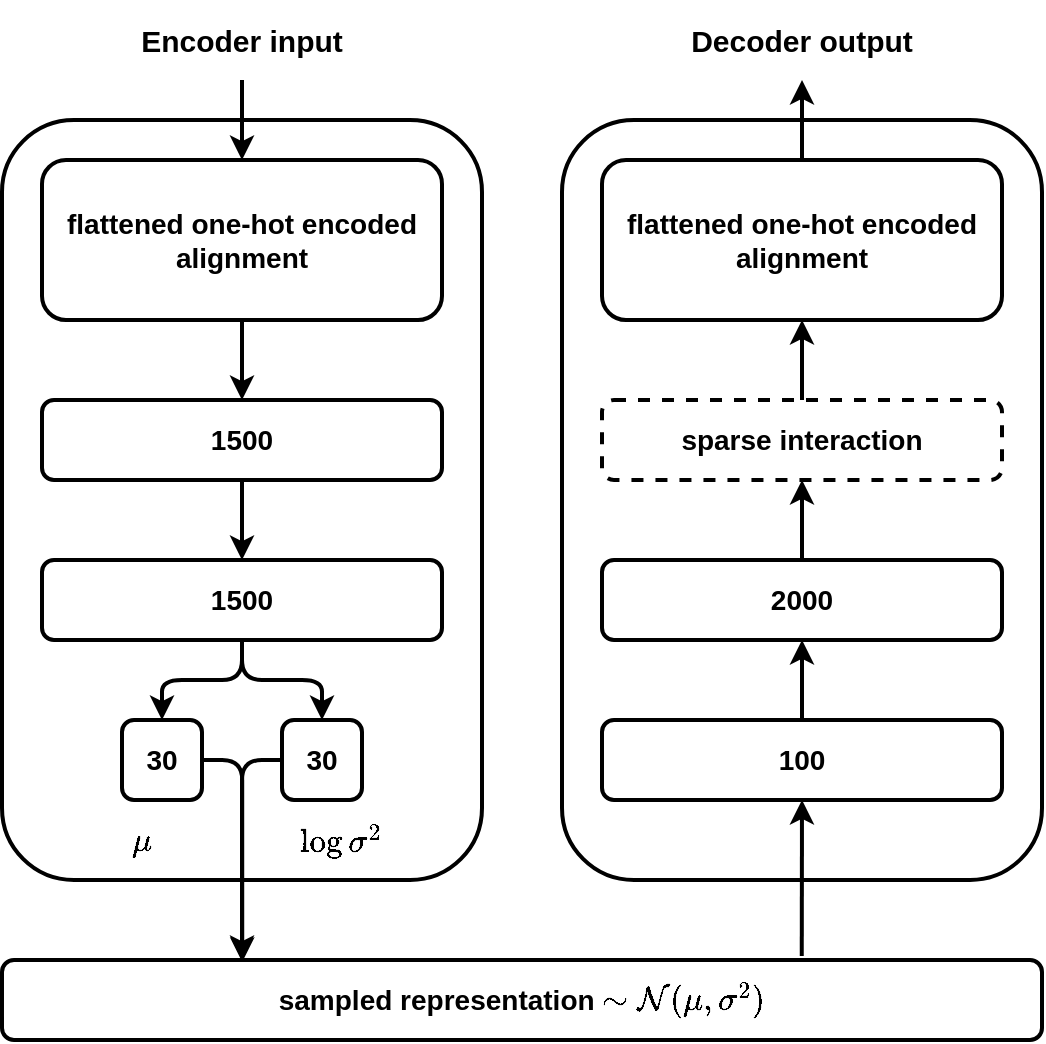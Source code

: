 <mxfile version="13.0.3" type="device"><diagram id="nToJaPSefGW3QS1Q75_e" name="Page-1"><mxGraphModel dx="1086" dy="806" grid="1" gridSize="10" guides="1" tooltips="1" connect="1" arrows="1" fold="1" page="1" pageScale="1" pageWidth="850" pageHeight="1100" math="1" shadow="0"><root><mxCell id="0"/><mxCell id="1" parent="0"/><mxCell id="9NO2Z5pVhPT5-5tpIh85-36" style="edgeStyle=orthogonalEdgeStyle;rounded=1;orthogonalLoop=1;jettySize=auto;html=1;exitX=0.5;exitY=1;exitDx=0;exitDy=0;endArrow=classic;endFill=1;strokeWidth=2;fontSize=14;entryX=0.5;entryY=0;entryDx=0;entryDy=0;" parent="1" source="9NO2Z5pVhPT5-5tpIh85-3" target="9NO2Z5pVhPT5-5tpIh85-5" edge="1"><mxGeometry relative="1" as="geometry"><mxPoint x="220" y="170" as="targetPoint"/></mxGeometry></mxCell><mxCell id="9NO2Z5pVhPT5-5tpIh85-3" value="&lt;b&gt;&lt;font style=&quot;font-size: 15px&quot;&gt;Encoder input&lt;/font&gt;&lt;/b&gt;" style="text;html=1;strokeColor=none;fillColor=none;align=center;verticalAlign=middle;whiteSpace=wrap;rounded=0;" parent="1" vertex="1"><mxGeometry x="100" y="120" width="240" height="40" as="geometry"/></mxCell><mxCell id="9NO2Z5pVhPT5-5tpIh85-4" value="&lt;b&gt;&lt;font style=&quot;font-size: 15px&quot;&gt;Decoder output&lt;br&gt;&lt;/font&gt;&lt;/b&gt;" style="text;html=1;strokeColor=none;fillColor=none;align=center;verticalAlign=middle;whiteSpace=wrap;rounded=0;" parent="1" vertex="1"><mxGeometry x="380" y="120" width="240" height="40" as="geometry"/></mxCell><mxCell id="9NO2Z5pVhPT5-5tpIh85-14" style="edgeStyle=orthogonalEdgeStyle;rounded=0;orthogonalLoop=1;jettySize=auto;html=1;exitX=0.5;exitY=1;exitDx=0;exitDy=0;entryX=0.5;entryY=0;entryDx=0;entryDy=0;fontSize=14;strokeWidth=2;" parent="1" source="9NO2Z5pVhPT5-5tpIh85-5" target="9NO2Z5pVhPT5-5tpIh85-6" edge="1"><mxGeometry relative="1" as="geometry"/></mxCell><mxCell id="9NO2Z5pVhPT5-5tpIh85-5" value="&lt;font style=&quot;font-size: 14px&quot;&gt;flattened one-hot encoded alignment&lt;/font&gt;" style="rounded=1;whiteSpace=wrap;html=1;fillColor=none;fontStyle=1;strokeWidth=2;" parent="1" vertex="1"><mxGeometry x="120" y="200" width="200" height="80" as="geometry"/></mxCell><mxCell id="9NO2Z5pVhPT5-5tpIh85-15" style="edgeStyle=orthogonalEdgeStyle;rounded=0;orthogonalLoop=1;jettySize=auto;html=1;exitX=0.5;exitY=1;exitDx=0;exitDy=0;entryX=0.5;entryY=0;entryDx=0;entryDy=0;fontSize=14;strokeWidth=2;" parent="1" source="9NO2Z5pVhPT5-5tpIh85-6" target="9NO2Z5pVhPT5-5tpIh85-7" edge="1"><mxGeometry relative="1" as="geometry"/></mxCell><mxCell id="9NO2Z5pVhPT5-5tpIh85-6" value="&lt;font style=&quot;font-size: 14px&quot;&gt;&lt;b&gt;1500&lt;/b&gt;&lt;/font&gt;" style="rounded=1;whiteSpace=wrap;html=1;fillColor=none;strokeWidth=2;" parent="1" vertex="1"><mxGeometry x="120" y="320" width="200" height="40" as="geometry"/></mxCell><mxCell id="9NO2Z5pVhPT5-5tpIh85-16" style="edgeStyle=orthogonalEdgeStyle;rounded=1;orthogonalLoop=1;jettySize=auto;html=1;exitX=0.5;exitY=1;exitDx=0;exitDy=0;entryX=0.5;entryY=0;entryDx=0;entryDy=0;fontSize=14;strokeWidth=2;" parent="1" source="9NO2Z5pVhPT5-5tpIh85-7" target="9NO2Z5pVhPT5-5tpIh85-8" edge="1"><mxGeometry relative="1" as="geometry"/></mxCell><mxCell id="9NO2Z5pVhPT5-5tpIh85-17" style="edgeStyle=orthogonalEdgeStyle;rounded=1;orthogonalLoop=1;jettySize=auto;html=1;exitX=0.5;exitY=1;exitDx=0;exitDy=0;entryX=0.5;entryY=0;entryDx=0;entryDy=0;fontSize=14;strokeWidth=2;" parent="1" source="9NO2Z5pVhPT5-5tpIh85-7" target="9NO2Z5pVhPT5-5tpIh85-9" edge="1"><mxGeometry relative="1" as="geometry"/></mxCell><mxCell id="9NO2Z5pVhPT5-5tpIh85-7" value="&lt;font style=&quot;font-size: 14px&quot;&gt;&lt;b&gt;1500&lt;/b&gt;&lt;/font&gt;" style="rounded=1;whiteSpace=wrap;html=1;fillColor=none;strokeWidth=2;" parent="1" vertex="1"><mxGeometry x="120" y="400" width="200" height="40" as="geometry"/></mxCell><mxCell id="9NO2Z5pVhPT5-5tpIh85-39" style="edgeStyle=orthogonalEdgeStyle;rounded=1;orthogonalLoop=1;jettySize=auto;html=1;exitX=1;exitY=0.5;exitDx=0;exitDy=0;entryX=0.231;entryY=0.025;entryDx=0;entryDy=0;entryPerimeter=0;endArrow=classic;endFill=1;strokeWidth=2;fontSize=14;" parent="1" source="9NO2Z5pVhPT5-5tpIh85-8" target="9NO2Z5pVhPT5-5tpIh85-21" edge="1"><mxGeometry relative="1" as="geometry"/></mxCell><mxCell id="9NO2Z5pVhPT5-5tpIh85-8" value="30" style="rounded=1;whiteSpace=wrap;html=1;fillColor=none;fontSize=14;fontStyle=1;strokeWidth=2;" parent="1" vertex="1"><mxGeometry x="160" y="480" width="40" height="40" as="geometry"/></mxCell><mxCell id="9NO2Z5pVhPT5-5tpIh85-19" style="edgeStyle=orthogonalEdgeStyle;rounded=1;orthogonalLoop=1;jettySize=auto;html=1;exitX=0;exitY=0.5;exitDx=0;exitDy=0;fontSize=14;strokeWidth=2;endArrow=classic;endFill=1;" parent="1" source="9NO2Z5pVhPT5-5tpIh85-9" target="9NO2Z5pVhPT5-5tpIh85-21" edge="1"><mxGeometry relative="1" as="geometry"><mxPoint x="220" y="590" as="targetPoint"/><Array as="points"><mxPoint x="220" y="500"/></Array></mxGeometry></mxCell><mxCell id="9NO2Z5pVhPT5-5tpIh85-9" value="30" style="rounded=1;whiteSpace=wrap;html=1;fillColor=none;fontSize=14;fontStyle=1;strokeWidth=2;" parent="1" vertex="1"><mxGeometry x="240" y="480" width="40" height="40" as="geometry"/></mxCell><mxCell id="9NO2Z5pVhPT5-5tpIh85-11" value="\(\mu\)" style="text;html=1;strokeColor=none;fillColor=none;align=center;verticalAlign=middle;whiteSpace=wrap;rounded=0;fontSize=14;fontStyle=1;strokeWidth=2;" parent="1" vertex="1"><mxGeometry x="120" y="520" width="100" height="40" as="geometry"/></mxCell><mxCell id="9NO2Z5pVhPT5-5tpIh85-12" value="\(\log \sigma^2\)" style="text;html=1;strokeColor=none;fillColor=none;align=center;verticalAlign=middle;whiteSpace=wrap;rounded=0;fontSize=14;fontStyle=1;strokeWidth=2;" parent="1" vertex="1"><mxGeometry x="220" y="520" width="100" height="40" as="geometry"/></mxCell><mxCell id="9NO2Z5pVhPT5-5tpIh85-13" value="" style="rounded=1;whiteSpace=wrap;html=1;fillColor=none;fontSize=14;strokeWidth=2;" parent="1" vertex="1"><mxGeometry x="100" y="180" width="240" height="380" as="geometry"/></mxCell><mxCell id="9NO2Z5pVhPT5-5tpIh85-21" value="&lt;b&gt;sampled representation \(\sim \mathcal{N}(\mu, \sigma^2)\)&lt;/b&gt;" style="rounded=1;whiteSpace=wrap;html=1;strokeWidth=2;fillColor=none;fontSize=14;" parent="1" vertex="1"><mxGeometry x="100" y="600" width="520" height="40" as="geometry"/></mxCell><mxCell id="9NO2Z5pVhPT5-5tpIh85-23" value="" style="rounded=1;whiteSpace=wrap;html=1;fillColor=none;fontSize=14;strokeWidth=2;" parent="1" vertex="1"><mxGeometry x="380" y="180" width="240" height="380" as="geometry"/></mxCell><mxCell id="9NO2Z5pVhPT5-5tpIh85-30" style="edgeStyle=orthogonalEdgeStyle;rounded=1;orthogonalLoop=1;jettySize=auto;html=1;exitX=0.5;exitY=0;exitDx=0;exitDy=0;entryX=0.5;entryY=1;entryDx=0;entryDy=0;endArrow=classic;endFill=1;strokeWidth=2;fontSize=14;" parent="1" source="9NO2Z5pVhPT5-5tpIh85-24" target="9NO2Z5pVhPT5-5tpIh85-25" edge="1"><mxGeometry relative="1" as="geometry"/></mxCell><mxCell id="9NO2Z5pVhPT5-5tpIh85-24" value="&lt;b&gt;100&lt;/b&gt;" style="rounded=1;whiteSpace=wrap;html=1;strokeWidth=2;fillColor=none;fontSize=14;" parent="1" vertex="1"><mxGeometry x="400" y="480" width="200" height="40" as="geometry"/></mxCell><mxCell id="9NO2Z5pVhPT5-5tpIh85-34" style="edgeStyle=orthogonalEdgeStyle;rounded=1;orthogonalLoop=1;jettySize=auto;html=1;exitX=0.5;exitY=0;exitDx=0;exitDy=0;entryX=0.5;entryY=1;entryDx=0;entryDy=0;endArrow=classic;endFill=1;strokeWidth=2;fontSize=14;" parent="1" source="9NO2Z5pVhPT5-5tpIh85-25" target="9NO2Z5pVhPT5-5tpIh85-33" edge="1"><mxGeometry relative="1" as="geometry"/></mxCell><mxCell id="9NO2Z5pVhPT5-5tpIh85-25" value="2000" style="rounded=1;whiteSpace=wrap;html=1;strokeWidth=2;fillColor=none;fontSize=14;fontStyle=1" parent="1" vertex="1"><mxGeometry x="400" y="400" width="200" height="40" as="geometry"/></mxCell><mxCell id="9NO2Z5pVhPT5-5tpIh85-37" style="edgeStyle=orthogonalEdgeStyle;rounded=1;orthogonalLoop=1;jettySize=auto;html=1;exitX=0.5;exitY=0;exitDx=0;exitDy=0;endArrow=classic;endFill=1;strokeWidth=2;fontSize=14;" parent="1" source="9NO2Z5pVhPT5-5tpIh85-28" target="9NO2Z5pVhPT5-5tpIh85-4" edge="1"><mxGeometry relative="1" as="geometry"/></mxCell><mxCell id="9NO2Z5pVhPT5-5tpIh85-28" value="&lt;b&gt;flattened one-hot encoded alignment&lt;/b&gt;" style="rounded=1;whiteSpace=wrap;html=1;strokeWidth=2;fillColor=none;fontSize=14;" parent="1" vertex="1"><mxGeometry x="400" y="200" width="200" height="80" as="geometry"/></mxCell><mxCell id="9NO2Z5pVhPT5-5tpIh85-35" style="edgeStyle=orthogonalEdgeStyle;rounded=1;orthogonalLoop=1;jettySize=auto;html=1;exitX=0.5;exitY=0;exitDx=0;exitDy=0;entryX=0.5;entryY=1;entryDx=0;entryDy=0;endArrow=classic;endFill=1;strokeWidth=2;fontSize=14;" parent="1" source="9NO2Z5pVhPT5-5tpIh85-33" target="9NO2Z5pVhPT5-5tpIh85-28" edge="1"><mxGeometry relative="1" as="geometry"/></mxCell><mxCell id="9NO2Z5pVhPT5-5tpIh85-33" value="sparse interaction" style="rounded=1;whiteSpace=wrap;html=1;strokeWidth=2;fillColor=none;fontSize=14;fontStyle=1;dashed=1;" parent="1" vertex="1"><mxGeometry x="400" y="320" width="200" height="40" as="geometry"/></mxCell><mxCell id="6BQiieq8iqtFpnsf4Akp-1" value="" style="endArrow=classic;html=1;strokeWidth=2;exitX=0.769;exitY=-0.05;exitDx=0;exitDy=0;exitPerimeter=0;entryX=0.5;entryY=1;entryDx=0;entryDy=0;" edge="1" parent="1" source="9NO2Z5pVhPT5-5tpIh85-21" target="9NO2Z5pVhPT5-5tpIh85-24"><mxGeometry width="50" height="50" relative="1" as="geometry"><mxPoint x="650" y="590" as="sourcePoint"/><mxPoint x="700" y="540" as="targetPoint"/><Array as="points"/></mxGeometry></mxCell></root></mxGraphModel></diagram></mxfile>